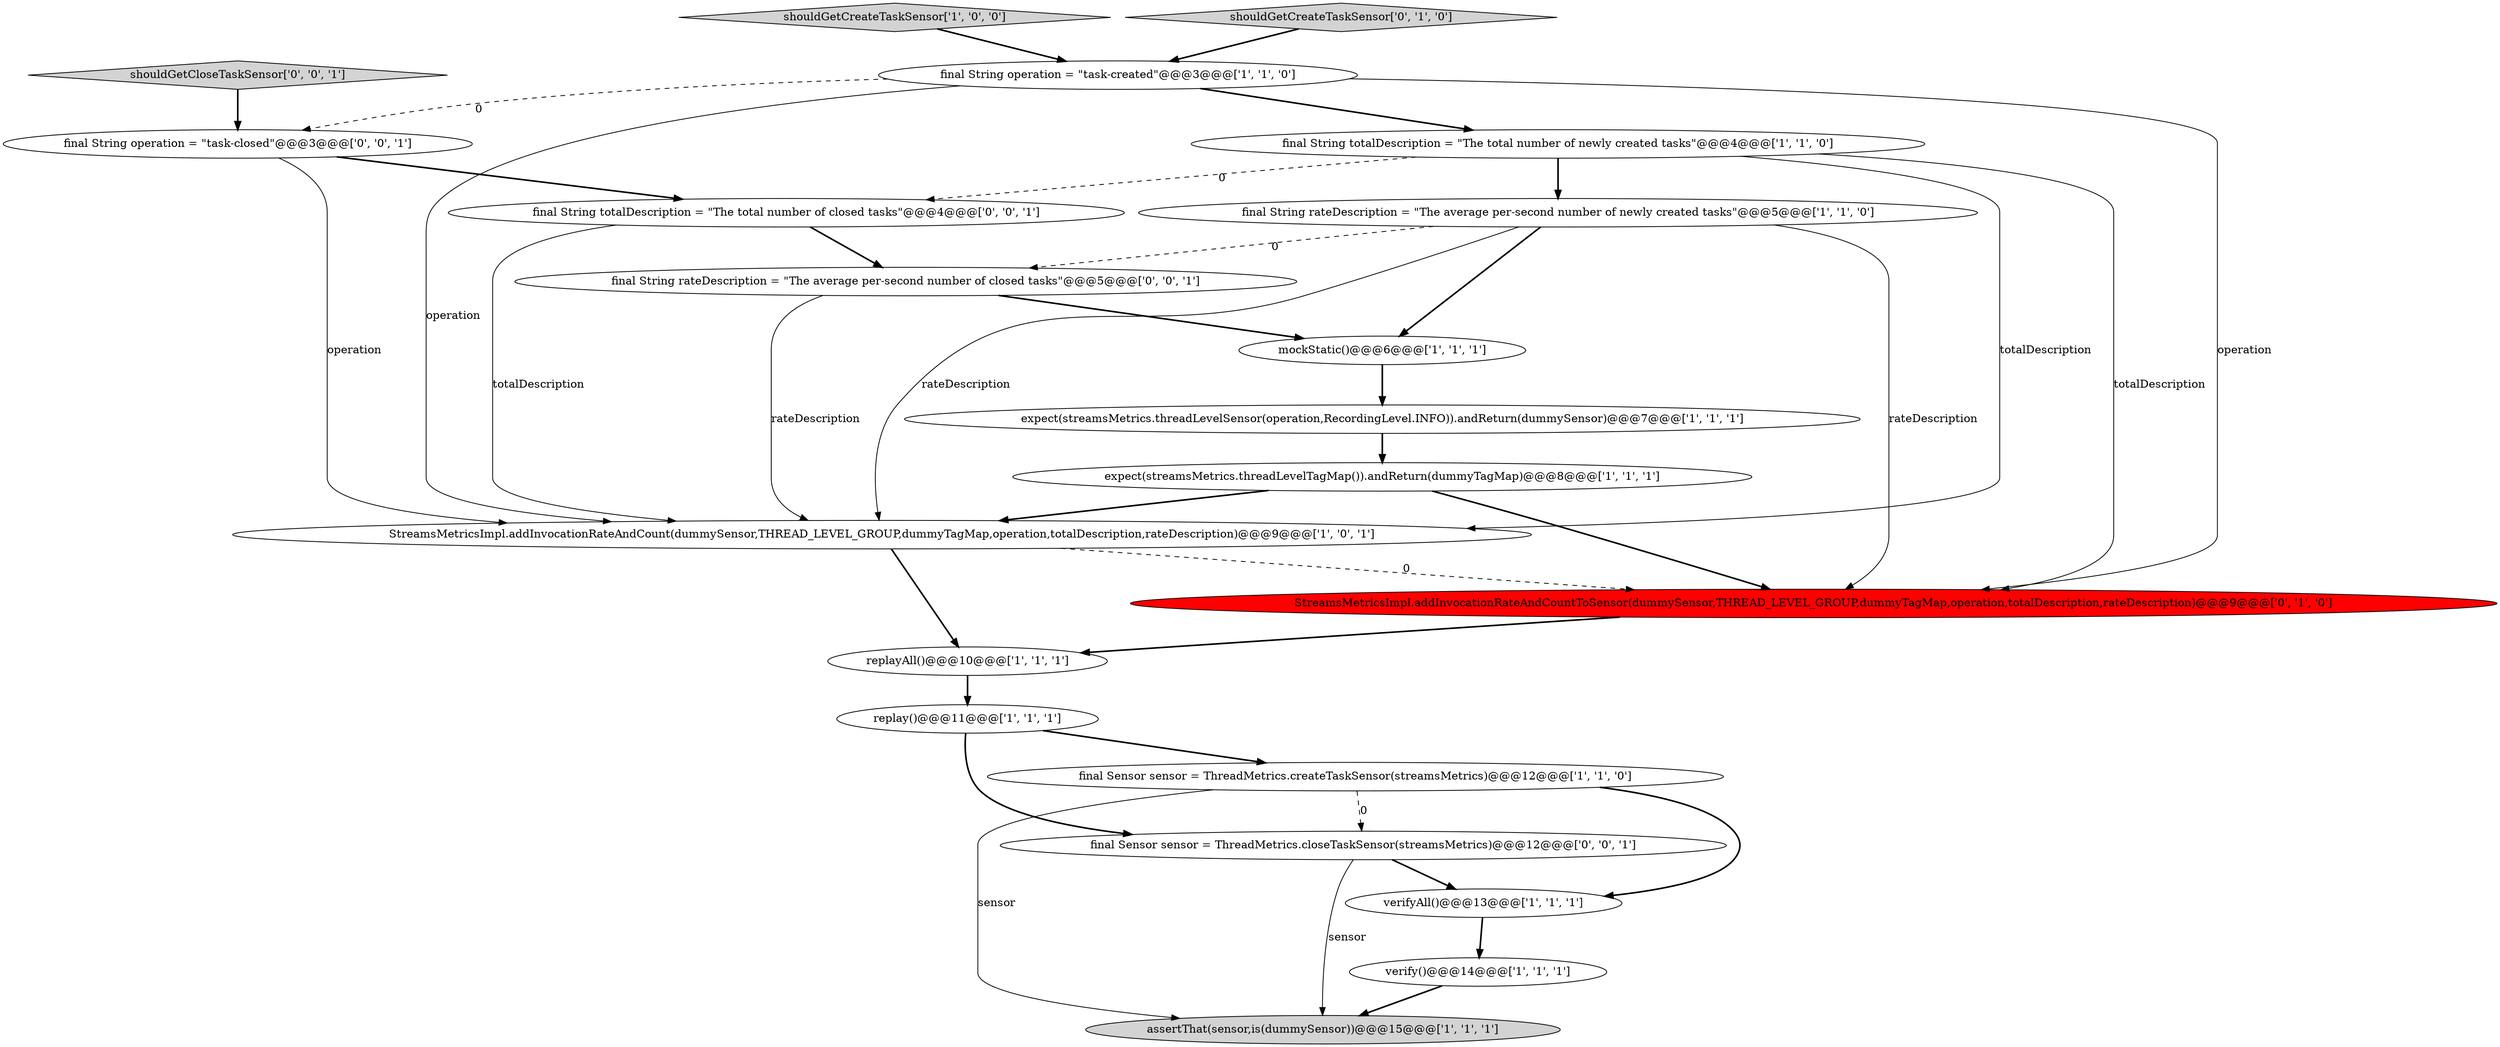 digraph {
8 [style = filled, label = "expect(streamsMetrics.threadLevelSensor(operation,RecordingLevel.INFO)).andReturn(dummySensor)@@@7@@@['1', '1', '1']", fillcolor = white, shape = ellipse image = "AAA0AAABBB1BBB"];
20 [style = filled, label = "shouldGetCloseTaskSensor['0', '0', '1']", fillcolor = lightgray, shape = diamond image = "AAA0AAABBB3BBB"];
4 [style = filled, label = "final String operation = \"task-created\"@@@3@@@['1', '1', '0']", fillcolor = white, shape = ellipse image = "AAA0AAABBB1BBB"];
14 [style = filled, label = "StreamsMetricsImpl.addInvocationRateAndCountToSensor(dummySensor,THREAD_LEVEL_GROUP,dummyTagMap,operation,totalDescription,rateDescription)@@@9@@@['0', '1', '0']", fillcolor = red, shape = ellipse image = "AAA1AAABBB2BBB"];
17 [style = filled, label = "final String totalDescription = \"The total number of closed tasks\"@@@4@@@['0', '0', '1']", fillcolor = white, shape = ellipse image = "AAA0AAABBB3BBB"];
16 [style = filled, label = "final String rateDescription = \"The average per-second number of closed tasks\"@@@5@@@['0', '0', '1']", fillcolor = white, shape = ellipse image = "AAA0AAABBB3BBB"];
12 [style = filled, label = "shouldGetCreateTaskSensor['1', '0', '0']", fillcolor = lightgray, shape = diamond image = "AAA0AAABBB1BBB"];
15 [style = filled, label = "shouldGetCreateTaskSensor['0', '1', '0']", fillcolor = lightgray, shape = diamond image = "AAA0AAABBB2BBB"];
5 [style = filled, label = "assertThat(sensor,is(dummySensor))@@@15@@@['1', '1', '1']", fillcolor = lightgray, shape = ellipse image = "AAA0AAABBB1BBB"];
0 [style = filled, label = "replayAll()@@@10@@@['1', '1', '1']", fillcolor = white, shape = ellipse image = "AAA0AAABBB1BBB"];
11 [style = filled, label = "replay()@@@11@@@['1', '1', '1']", fillcolor = white, shape = ellipse image = "AAA0AAABBB1BBB"];
10 [style = filled, label = "mockStatic()@@@6@@@['1', '1', '1']", fillcolor = white, shape = ellipse image = "AAA0AAABBB1BBB"];
7 [style = filled, label = "final String rateDescription = \"The average per-second number of newly created tasks\"@@@5@@@['1', '1', '0']", fillcolor = white, shape = ellipse image = "AAA0AAABBB1BBB"];
9 [style = filled, label = "verifyAll()@@@13@@@['1', '1', '1']", fillcolor = white, shape = ellipse image = "AAA0AAABBB1BBB"];
2 [style = filled, label = "StreamsMetricsImpl.addInvocationRateAndCount(dummySensor,THREAD_LEVEL_GROUP,dummyTagMap,operation,totalDescription,rateDescription)@@@9@@@['1', '0', '1']", fillcolor = white, shape = ellipse image = "AAA0AAABBB1BBB"];
1 [style = filled, label = "expect(streamsMetrics.threadLevelTagMap()).andReturn(dummyTagMap)@@@8@@@['1', '1', '1']", fillcolor = white, shape = ellipse image = "AAA0AAABBB1BBB"];
18 [style = filled, label = "final String operation = \"task-closed\"@@@3@@@['0', '0', '1']", fillcolor = white, shape = ellipse image = "AAA0AAABBB3BBB"];
19 [style = filled, label = "final Sensor sensor = ThreadMetrics.closeTaskSensor(streamsMetrics)@@@12@@@['0', '0', '1']", fillcolor = white, shape = ellipse image = "AAA0AAABBB3BBB"];
13 [style = filled, label = "final String totalDescription = \"The total number of newly created tasks\"@@@4@@@['1', '1', '0']", fillcolor = white, shape = ellipse image = "AAA0AAABBB1BBB"];
6 [style = filled, label = "verify()@@@14@@@['1', '1', '1']", fillcolor = white, shape = ellipse image = "AAA0AAABBB1BBB"];
3 [style = filled, label = "final Sensor sensor = ThreadMetrics.createTaskSensor(streamsMetrics)@@@12@@@['1', '1', '0']", fillcolor = white, shape = ellipse image = "AAA0AAABBB1BBB"];
4->18 [style = dashed, label="0"];
13->2 [style = solid, label="totalDescription"];
18->2 [style = solid, label="operation"];
7->10 [style = bold, label=""];
16->10 [style = bold, label=""];
17->2 [style = solid, label="totalDescription"];
7->16 [style = dashed, label="0"];
4->14 [style = solid, label="operation"];
4->13 [style = bold, label=""];
18->17 [style = bold, label=""];
13->17 [style = dashed, label="0"];
0->11 [style = bold, label=""];
16->2 [style = solid, label="rateDescription"];
11->19 [style = bold, label=""];
13->14 [style = solid, label="totalDescription"];
9->6 [style = bold, label=""];
3->19 [style = dashed, label="0"];
3->9 [style = bold, label=""];
8->1 [style = bold, label=""];
20->18 [style = bold, label=""];
6->5 [style = bold, label=""];
7->14 [style = solid, label="rateDescription"];
2->0 [style = bold, label=""];
2->14 [style = dashed, label="0"];
10->8 [style = bold, label=""];
12->4 [style = bold, label=""];
14->0 [style = bold, label=""];
11->3 [style = bold, label=""];
19->9 [style = bold, label=""];
7->2 [style = solid, label="rateDescription"];
13->7 [style = bold, label=""];
15->4 [style = bold, label=""];
19->5 [style = solid, label="sensor"];
1->14 [style = bold, label=""];
1->2 [style = bold, label=""];
3->5 [style = solid, label="sensor"];
4->2 [style = solid, label="operation"];
17->16 [style = bold, label=""];
}

